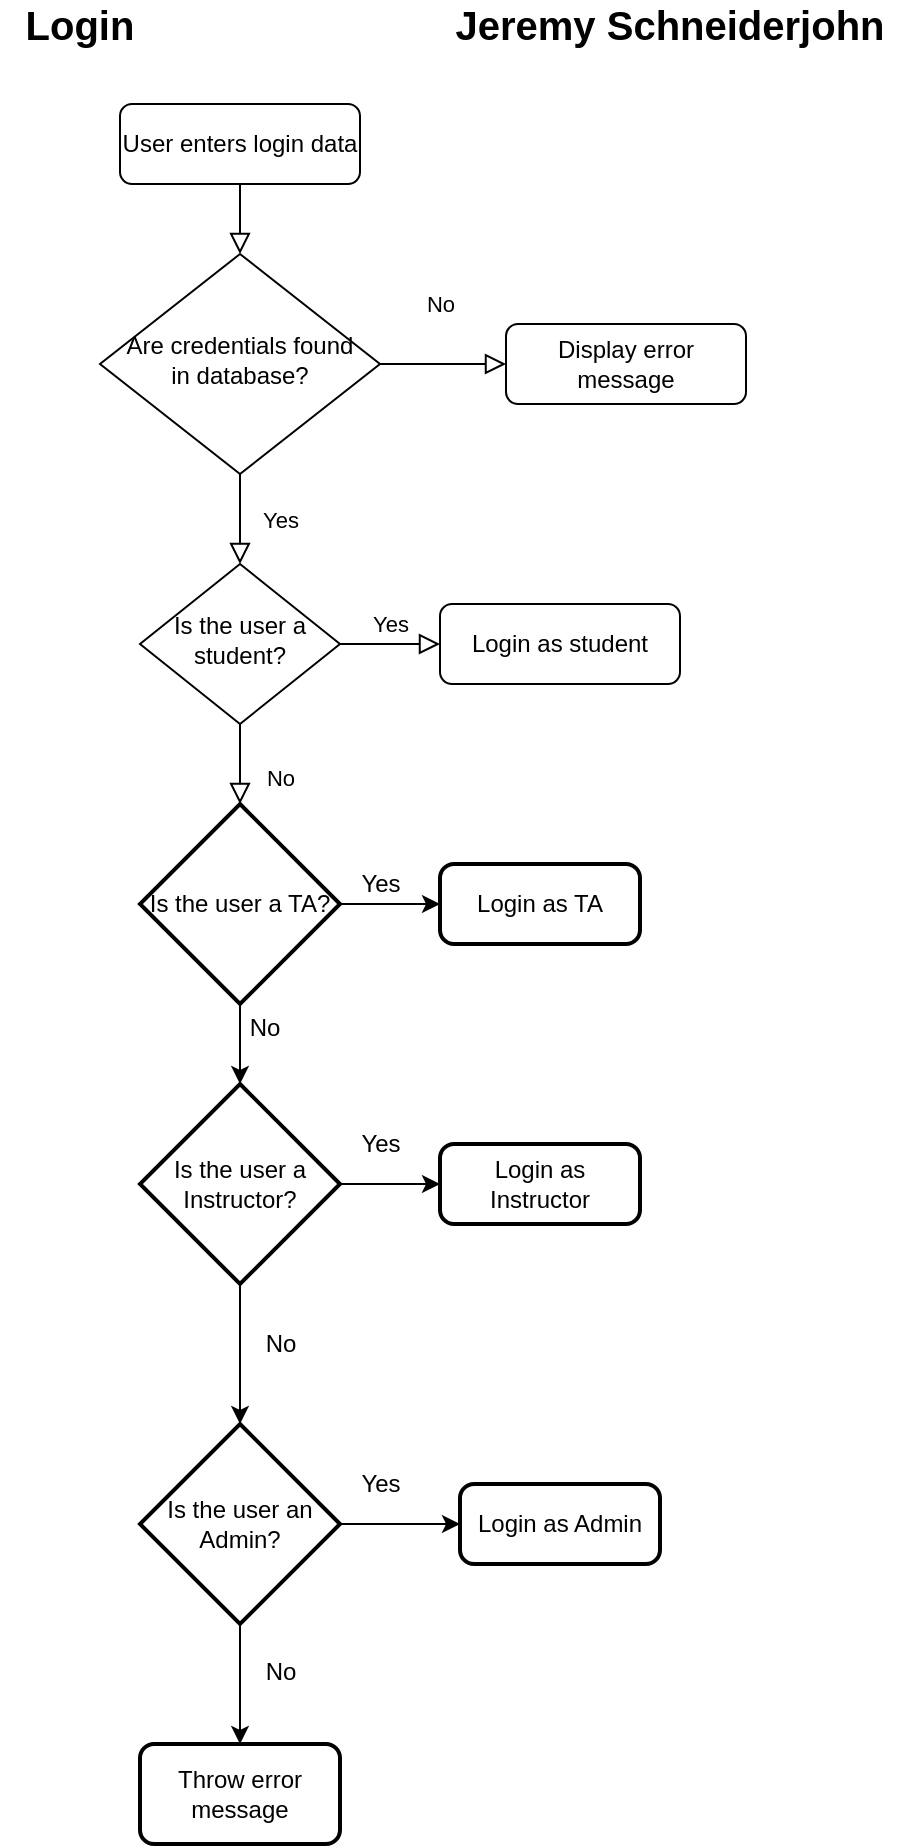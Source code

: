 <mxfile version="12.7.0" type="device"><diagram id="C5RBs43oDa-KdzZeNtuy" name="Page-1"><mxGraphModel dx="1038" dy="548" grid="1" gridSize="10" guides="1" tooltips="1" connect="1" arrows="1" fold="1" page="1" pageScale="1" pageWidth="827" pageHeight="1169" math="0" shadow="0"><root><mxCell id="WIyWlLk6GJQsqaUBKTNV-0"/><mxCell id="WIyWlLk6GJQsqaUBKTNV-1" parent="WIyWlLk6GJQsqaUBKTNV-0"/><mxCell id="WIyWlLk6GJQsqaUBKTNV-2" value="" style="rounded=0;html=1;jettySize=auto;orthogonalLoop=1;fontSize=11;endArrow=block;endFill=0;endSize=8;strokeWidth=1;shadow=0;labelBackgroundColor=none;edgeStyle=orthogonalEdgeStyle;" parent="WIyWlLk6GJQsqaUBKTNV-1" source="WIyWlLk6GJQsqaUBKTNV-3" target="WIyWlLk6GJQsqaUBKTNV-6" edge="1"><mxGeometry relative="1" as="geometry"/></mxCell><mxCell id="WIyWlLk6GJQsqaUBKTNV-3" value="User enters login data" style="rounded=1;whiteSpace=wrap;html=1;fontSize=12;glass=0;strokeWidth=1;shadow=0;" parent="WIyWlLk6GJQsqaUBKTNV-1" vertex="1"><mxGeometry x="160" y="80" width="120" height="40" as="geometry"/></mxCell><mxCell id="WIyWlLk6GJQsqaUBKTNV-4" value="Yes" style="rounded=0;html=1;jettySize=auto;orthogonalLoop=1;fontSize=11;endArrow=block;endFill=0;endSize=8;strokeWidth=1;shadow=0;labelBackgroundColor=none;edgeStyle=orthogonalEdgeStyle;" parent="WIyWlLk6GJQsqaUBKTNV-1" source="WIyWlLk6GJQsqaUBKTNV-6" target="WIyWlLk6GJQsqaUBKTNV-10" edge="1"><mxGeometry y="20" relative="1" as="geometry"><mxPoint as="offset"/></mxGeometry></mxCell><mxCell id="WIyWlLk6GJQsqaUBKTNV-5" value="No" style="edgeStyle=orthogonalEdgeStyle;rounded=0;html=1;jettySize=auto;orthogonalLoop=1;fontSize=11;endArrow=block;endFill=0;endSize=8;strokeWidth=1;shadow=0;labelBackgroundColor=none;" parent="WIyWlLk6GJQsqaUBKTNV-1" source="WIyWlLk6GJQsqaUBKTNV-6" target="WIyWlLk6GJQsqaUBKTNV-7" edge="1"><mxGeometry x="-0.048" y="30" relative="1" as="geometry"><mxPoint as="offset"/></mxGeometry></mxCell><mxCell id="WIyWlLk6GJQsqaUBKTNV-6" value="Are credentials found&lt;br&gt;in database?" style="rhombus;whiteSpace=wrap;html=1;shadow=0;fontFamily=Helvetica;fontSize=12;align=center;strokeWidth=1;spacing=6;spacingTop=-4;" parent="WIyWlLk6GJQsqaUBKTNV-1" vertex="1"><mxGeometry x="150" y="155" width="140" height="110" as="geometry"/></mxCell><mxCell id="WIyWlLk6GJQsqaUBKTNV-7" value="Display error message" style="rounded=1;whiteSpace=wrap;html=1;fontSize=12;glass=0;strokeWidth=1;shadow=0;" parent="WIyWlLk6GJQsqaUBKTNV-1" vertex="1"><mxGeometry x="353" y="190" width="120" height="40" as="geometry"/></mxCell><mxCell id="WIyWlLk6GJQsqaUBKTNV-8" value="No" style="rounded=0;html=1;jettySize=auto;orthogonalLoop=1;fontSize=11;endArrow=block;endFill=0;endSize=8;strokeWidth=1;shadow=0;labelBackgroundColor=none;edgeStyle=orthogonalEdgeStyle;entryX=0.5;entryY=0;entryDx=0;entryDy=0;entryPerimeter=0;" parent="WIyWlLk6GJQsqaUBKTNV-1" source="WIyWlLk6GJQsqaUBKTNV-10" target="f4ZoJzyn-nz5LcEiLAS7-0" edge="1"><mxGeometry x="0.333" y="20" relative="1" as="geometry"><mxPoint as="offset"/><mxPoint x="220" y="430" as="targetPoint"/></mxGeometry></mxCell><mxCell id="WIyWlLk6GJQsqaUBKTNV-9" value="Yes" style="edgeStyle=orthogonalEdgeStyle;rounded=0;html=1;jettySize=auto;orthogonalLoop=1;fontSize=11;endArrow=block;endFill=0;endSize=8;strokeWidth=1;shadow=0;labelBackgroundColor=none;" parent="WIyWlLk6GJQsqaUBKTNV-1" source="WIyWlLk6GJQsqaUBKTNV-10" target="WIyWlLk6GJQsqaUBKTNV-12" edge="1"><mxGeometry y="10" relative="1" as="geometry"><mxPoint as="offset"/></mxGeometry></mxCell><mxCell id="WIyWlLk6GJQsqaUBKTNV-10" value="Is the user a&lt;br&gt;student?" style="rhombus;whiteSpace=wrap;html=1;shadow=0;fontFamily=Helvetica;fontSize=12;align=center;strokeWidth=1;spacing=6;spacingTop=-4;" parent="WIyWlLk6GJQsqaUBKTNV-1" vertex="1"><mxGeometry x="170" y="310" width="100" height="80" as="geometry"/></mxCell><mxCell id="WIyWlLk6GJQsqaUBKTNV-12" value="Login as student" style="rounded=1;whiteSpace=wrap;html=1;fontSize=12;glass=0;strokeWidth=1;shadow=0;" parent="WIyWlLk6GJQsqaUBKTNV-1" vertex="1"><mxGeometry x="320" y="330" width="120" height="40" as="geometry"/></mxCell><mxCell id="f4ZoJzyn-nz5LcEiLAS7-13" style="edgeStyle=orthogonalEdgeStyle;rounded=0;orthogonalLoop=1;jettySize=auto;html=1;exitX=0.5;exitY=1;exitDx=0;exitDy=0;exitPerimeter=0;entryX=0.5;entryY=0;entryDx=0;entryDy=0;entryPerimeter=0;" parent="WIyWlLk6GJQsqaUBKTNV-1" source="f4ZoJzyn-nz5LcEiLAS7-0" target="f4ZoJzyn-nz5LcEiLAS7-4" edge="1"><mxGeometry relative="1" as="geometry"/></mxCell><mxCell id="f4ZoJzyn-nz5LcEiLAS7-16" value="No" style="text;html=1;align=center;verticalAlign=middle;resizable=0;points=[];labelBackgroundColor=#ffffff;" parent="f4ZoJzyn-nz5LcEiLAS7-13" vertex="1" connectable="0"><mxGeometry x="-0.429" y="2" relative="1" as="geometry"><mxPoint x="10" as="offset"/></mxGeometry></mxCell><mxCell id="f4ZoJzyn-nz5LcEiLAS7-0" value="Is the user a TA?" style="strokeWidth=2;html=1;shape=mxgraph.flowchart.decision;whiteSpace=wrap;" parent="WIyWlLk6GJQsqaUBKTNV-1" vertex="1"><mxGeometry x="170" y="430" width="100" height="100" as="geometry"/></mxCell><mxCell id="f4ZoJzyn-nz5LcEiLAS7-1" value="" style="endArrow=classic;html=1;exitX=1;exitY=0.5;exitDx=0;exitDy=0;exitPerimeter=0;" parent="WIyWlLk6GJQsqaUBKTNV-1" source="f4ZoJzyn-nz5LcEiLAS7-0" edge="1"><mxGeometry width="50" height="50" relative="1" as="geometry"><mxPoint x="150" y="600" as="sourcePoint"/><mxPoint x="320" y="480" as="targetPoint"/><Array as="points"/></mxGeometry></mxCell><mxCell id="f4ZoJzyn-nz5LcEiLAS7-2" value="Yes" style="text;html=1;align=center;verticalAlign=middle;resizable=0;points=[];labelBackgroundColor=#ffffff;" parent="f4ZoJzyn-nz5LcEiLAS7-1" vertex="1" connectable="0"><mxGeometry x="-0.512" relative="1" as="geometry"><mxPoint x="8" y="-10" as="offset"/></mxGeometry></mxCell><mxCell id="f4ZoJzyn-nz5LcEiLAS7-3" value="Login as TA" style="rounded=1;whiteSpace=wrap;html=1;absoluteArcSize=1;arcSize=14;strokeWidth=2;" parent="WIyWlLk6GJQsqaUBKTNV-1" vertex="1"><mxGeometry x="320" y="460" width="100" height="40" as="geometry"/></mxCell><mxCell id="f4ZoJzyn-nz5LcEiLAS7-4" value="Is the user a Instructor?" style="strokeWidth=2;html=1;shape=mxgraph.flowchart.decision;whiteSpace=wrap;" parent="WIyWlLk6GJQsqaUBKTNV-1" vertex="1"><mxGeometry x="170" y="570" width="100" height="100" as="geometry"/></mxCell><mxCell id="f4ZoJzyn-nz5LcEiLAS7-5" value="Login as Instructor" style="rounded=1;whiteSpace=wrap;html=1;absoluteArcSize=1;arcSize=14;strokeWidth=2;" parent="WIyWlLk6GJQsqaUBKTNV-1" vertex="1"><mxGeometry x="320" y="600" width="100" height="40" as="geometry"/></mxCell><mxCell id="f4ZoJzyn-nz5LcEiLAS7-6" value="Is the user an Admin?" style="strokeWidth=2;html=1;shape=mxgraph.flowchart.decision;whiteSpace=wrap;" parent="WIyWlLk6GJQsqaUBKTNV-1" vertex="1"><mxGeometry x="170" y="740" width="100" height="100" as="geometry"/></mxCell><mxCell id="f4ZoJzyn-nz5LcEiLAS7-7" value="Login as Admin" style="rounded=1;whiteSpace=wrap;html=1;absoluteArcSize=1;arcSize=14;strokeWidth=2;" parent="WIyWlLk6GJQsqaUBKTNV-1" vertex="1"><mxGeometry x="330" y="770" width="100" height="40" as="geometry"/></mxCell><mxCell id="f4ZoJzyn-nz5LcEiLAS7-8" value="Throw error message" style="rounded=1;whiteSpace=wrap;html=1;absoluteArcSize=1;arcSize=14;strokeWidth=2;" parent="WIyWlLk6GJQsqaUBKTNV-1" vertex="1"><mxGeometry x="170" y="900" width="100" height="50" as="geometry"/></mxCell><mxCell id="f4ZoJzyn-nz5LcEiLAS7-10" value="" style="endArrow=classic;html=1;exitX=0.5;exitY=1;exitDx=0;exitDy=0;exitPerimeter=0;entryX=0.5;entryY=0;entryDx=0;entryDy=0;" parent="WIyWlLk6GJQsqaUBKTNV-1" source="f4ZoJzyn-nz5LcEiLAS7-6" target="f4ZoJzyn-nz5LcEiLAS7-8" edge="1"><mxGeometry width="50" height="50" relative="1" as="geometry"><mxPoint x="150" y="1070" as="sourcePoint"/><mxPoint x="200" y="1020" as="targetPoint"/></mxGeometry></mxCell><mxCell id="f4ZoJzyn-nz5LcEiLAS7-19" value="No" style="text;html=1;align=center;verticalAlign=middle;resizable=0;points=[];labelBackgroundColor=#ffffff;" parent="f4ZoJzyn-nz5LcEiLAS7-10" vertex="1" connectable="0"><mxGeometry x="-0.364" y="2" relative="1" as="geometry"><mxPoint x="18" y="5" as="offset"/></mxGeometry></mxCell><mxCell id="f4ZoJzyn-nz5LcEiLAS7-11" value="" style="endArrow=classic;html=1;exitX=1;exitY=0.5;exitDx=0;exitDy=0;exitPerimeter=0;entryX=0;entryY=0.5;entryDx=0;entryDy=0;" parent="WIyWlLk6GJQsqaUBKTNV-1" source="f4ZoJzyn-nz5LcEiLAS7-6" target="f4ZoJzyn-nz5LcEiLAS7-7" edge="1"><mxGeometry width="50" height="50" relative="1" as="geometry"><mxPoint x="150" y="1070" as="sourcePoint"/><mxPoint x="200" y="1020" as="targetPoint"/></mxGeometry></mxCell><mxCell id="f4ZoJzyn-nz5LcEiLAS7-18" value="Yes" style="text;html=1;align=center;verticalAlign=middle;resizable=0;points=[];labelBackgroundColor=#ffffff;" parent="f4ZoJzyn-nz5LcEiLAS7-11" vertex="1" connectable="0"><mxGeometry x="-0.493" y="-1" relative="1" as="geometry"><mxPoint x="5" y="-21" as="offset"/></mxGeometry></mxCell><mxCell id="f4ZoJzyn-nz5LcEiLAS7-12" value="" style="endArrow=classic;html=1;exitX=1;exitY=0.5;exitDx=0;exitDy=0;exitPerimeter=0;entryX=0;entryY=0.5;entryDx=0;entryDy=0;" parent="WIyWlLk6GJQsqaUBKTNV-1" source="f4ZoJzyn-nz5LcEiLAS7-4" target="f4ZoJzyn-nz5LcEiLAS7-5" edge="1"><mxGeometry width="50" height="50" relative="1" as="geometry"><mxPoint x="270" y="645" as="sourcePoint"/><mxPoint x="320" y="595" as="targetPoint"/></mxGeometry></mxCell><mxCell id="f4ZoJzyn-nz5LcEiLAS7-15" value="Yes" style="text;html=1;align=center;verticalAlign=middle;resizable=0;points=[];labelBackgroundColor=#ffffff;" parent="f4ZoJzyn-nz5LcEiLAS7-12" vertex="1" connectable="0"><mxGeometry x="-0.592" y="-3" relative="1" as="geometry"><mxPoint x="10" y="-23" as="offset"/></mxGeometry></mxCell><mxCell id="f4ZoJzyn-nz5LcEiLAS7-14" value="" style="endArrow=classic;html=1;exitX=0.5;exitY=1;exitDx=0;exitDy=0;exitPerimeter=0;entryX=0.5;entryY=0;entryDx=0;entryDy=0;entryPerimeter=0;" parent="WIyWlLk6GJQsqaUBKTNV-1" source="f4ZoJzyn-nz5LcEiLAS7-4" target="f4ZoJzyn-nz5LcEiLAS7-6" edge="1"><mxGeometry width="50" height="50" relative="1" as="geometry"><mxPoint x="140" y="1150" as="sourcePoint"/><mxPoint x="190" y="1100" as="targetPoint"/></mxGeometry></mxCell><mxCell id="f4ZoJzyn-nz5LcEiLAS7-17" value="No" style="text;html=1;align=center;verticalAlign=middle;resizable=0;points=[];labelBackgroundColor=#ffffff;" parent="f4ZoJzyn-nz5LcEiLAS7-14" vertex="1" connectable="0"><mxGeometry x="0.4" y="3" relative="1" as="geometry"><mxPoint x="17" y="-19" as="offset"/></mxGeometry></mxCell><mxCell id="yw_xyxcO46wryNolZlls-0" value="&lt;font style=&quot;font-size: 20px&quot;&gt;&lt;b&gt;Login&lt;/b&gt;&lt;/font&gt;" style="text;html=1;strokeColor=none;fillColor=none;align=center;verticalAlign=middle;whiteSpace=wrap;rounded=0;" vertex="1" parent="WIyWlLk6GJQsqaUBKTNV-1"><mxGeometry x="100" y="30" width="80" height="20" as="geometry"/></mxCell><mxCell id="yw_xyxcO46wryNolZlls-1" value="&lt;font style=&quot;font-size: 20px&quot;&gt;&lt;b&gt;Jeremy Schneiderjohn&lt;/b&gt;&lt;/font&gt;" style="text;html=1;strokeColor=none;fillColor=none;align=center;verticalAlign=middle;whiteSpace=wrap;rounded=0;" vertex="1" parent="WIyWlLk6GJQsqaUBKTNV-1"><mxGeometry x="320" y="30" width="230" height="20" as="geometry"/></mxCell></root></mxGraphModel></diagram></mxfile>